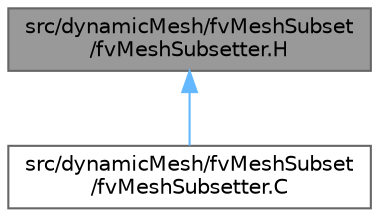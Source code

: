 digraph "src/dynamicMesh/fvMeshSubset/fvMeshSubsetter.H"
{
 // LATEX_PDF_SIZE
  bgcolor="transparent";
  edge [fontname=Helvetica,fontsize=10,labelfontname=Helvetica,labelfontsize=10];
  node [fontname=Helvetica,fontsize=10,shape=box,height=0.2,width=0.4];
  Node1 [id="Node000001",label="src/dynamicMesh/fvMeshSubset\l/fvMeshSubsetter.H",height=0.2,width=0.4,color="gray40", fillcolor="grey60", style="filled", fontcolor="black",tooltip=" "];
  Node1 -> Node2 [id="edge1_Node000001_Node000002",dir="back",color="steelblue1",style="solid",tooltip=" "];
  Node2 [id="Node000002",label="src/dynamicMesh/fvMeshSubset\l/fvMeshSubsetter.C",height=0.2,width=0.4,color="grey40", fillcolor="white", style="filled",URL="$fvMeshSubsetter_8C.html",tooltip=" "];
}
